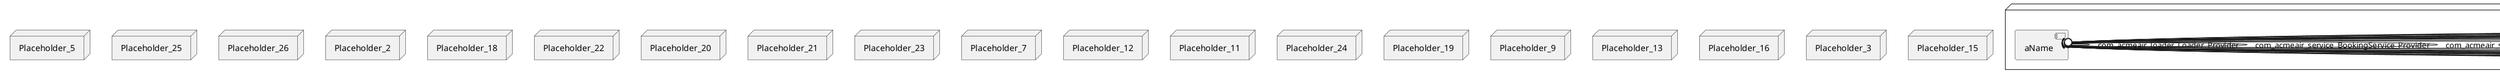 @startuml
skinparam fixCircleLabelOverlapping true
node Placeholder_27 {
[aName] [[acmeair-acmeair.system#_Wa4iYLy5Ee6haIsd1vnn-A]]
}
node Placeholder_5 {
[aName] [[acmeair-acmeair.system#_Wa4iYLy5Ee6haIsd1vnn-A]]
}
node Placeholder_25 {
[aName] [[acmeair-acmeair.system#_Wa4iYLy5Ee6haIsd1vnn-A]]
}
node Placeholder_26 {
[aName] [[acmeair-acmeair.system#_Wa4iYLy5Ee6haIsd1vnn-A]]
}
node Placeholder_2 {
[aName] [[acmeair-acmeair.system#_Wa4iYLy5Ee6haIsd1vnn-A]]
}
node Placeholder_18 {
[aName] [[acmeair-acmeair.system#_Wa4iYLy5Ee6haIsd1vnn-A]]
}
node Placeholder_22 {
[aName] [[acmeair-acmeair.system#_Wa4iYLy5Ee6haIsd1vnn-A]]
}
node Placeholder_20 {
[aName] [[acmeair-acmeair.system#_Wa4iYLy5Ee6haIsd1vnn-A]]
}
node Placeholder_21 {
[aName] [[acmeair-acmeair.system#_Wa4iYLy5Ee6haIsd1vnn-A]]
}
node Placeholder_23 {
[aName] [[acmeair-acmeair.system#_Wa4iYLy5Ee6haIsd1vnn-A]]
}
node Placeholder_7 {
[aName] [[acmeair-acmeair.system#_Wa4iYLy5Ee6haIsd1vnn-A]]
}
node Placeholder_12 {
[aName] [[acmeair-acmeair.system#_Wa4iYLy5Ee6haIsd1vnn-A]]
}
node Placeholder_11 {
[aName] [[acmeair-acmeair.system#_Wa4iYLy5Ee6haIsd1vnn-A]]
}
node Placeholder_24 {
[aName] [[acmeair-acmeair.system#_Wa4iYLy5Ee6haIsd1vnn-A]]
}
node Placeholder_19 {
[aName] [[acmeair-acmeair.system#_Wa4iYLy5Ee6haIsd1vnn-A]]
}
node Placeholder_9 {
[aName] [[acmeair-acmeair.system#_Wa4iYLy5Ee6haIsd1vnn-A]]
}
node Placeholder_13 {
[aName] [[acmeair-acmeair.system#_Wa4iYLy5Ee6haIsd1vnn-A]]
}
node Placeholder_16 {
[aName] [[acmeair-acmeair.system#_Wa4iYLy5Ee6haIsd1vnn-A]]
}
node Placeholder_3 {
[aName] [[acmeair-acmeair.system#_Wa4iYLy5Ee6haIsd1vnn-A]]
}
node Placeholder_15 {
[aName] [[acmeair-acmeair.system#_Wa4iYLy5Ee6haIsd1vnn-A]]
}
[aName] -(0- [aName] : com_acmeair_loader_Loader_Provider
[aName] -(0- [aName] : com_acmeair_service_BookingService_Provider
[aName] -(0- [aName] : com_acmeair_service_BookingService_Provider
[aName] -(0- [aName] : com_acmeair_service_BookingService_Provider
[aName] -(0- [aName] : com_acmeair_service_BookingService_Provider
[aName] -(0- [aName] : com_acmeair_service_BookingService_Provider
[aName] -(0- [aName] : com_acmeair_service_BookingService_Provider
[aName] -(0- [aName] : com_acmeair_service_CustomerService_Provider
[aName] -(0- [aName] : com_acmeair_service_CustomerService_Provider
[aName] -(0- [aName] : com_acmeair_service_CustomerService_Provider
[aName] -(0- [aName] : com_acmeair_service_CustomerService_Provider
[aName] -(0- [aName] : com_acmeair_service_CustomerService_Provider
[aName] -(0- [aName] : com_acmeair_service_FlightService_Provider
[aName] -(0- [aName] : com_acmeair_service_FlightService_Provider
[aName] -(0- [aName] : com_acmeair_service_FlightService_Provider
[aName] -(0- [aName] : com_acmeair_service_KeyGenerator_Provider
[aName] -(0- [aName] : com_acmeair_service_TransactionService_Provider
[aName] -(0- [aName] : com_acmeair_service_TransactionService_Provider

@enduml
